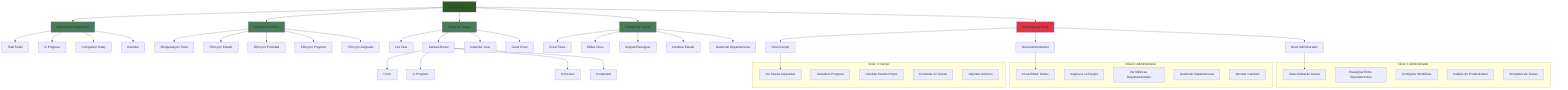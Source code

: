 graph TB
    A[Ventana Tareas] --> B[Métricas de Dashboard]
    A --> C[Sistema de Filtros]
    A --> D[Vistas de Tareas]
    A --> E[Gestión de Tareas]
    A --> F[Acciones por Nivel]
    
    B --> B1[Total Tasks]
    B --> B2[In Progress]
    B --> B3[Completed Today]
    B --> B4[Overdue]
    
    C --> C1[Búsqueda por Texto]
    C --> C2[Filtro por Estado]
    C --> C3[Filtro por Prioridad]
    C --> C4[Filtro por Proyecto]
    C --> C5[Filtro por Asignado]
    
    D --> D1[List View]
    D --> D2[Kanban Board]
    D --> D3[Calendar View]
    D --> D4[Gantt Chart]
    
    D2 --> D21[To Do]
    D2 --> D22[In Progress]
    D2 --> D23[In Review]
    D2 --> D24[Completed]
    
    E --> E1[Crear Tarea]
    E --> E2[Editar Tarea]
    E --> E3[Asignar/Reasignar]
    E --> E4[Cambiar Estado]
    E --> E5[Gestionar Dependencias]
    
    F --> F1[Nivel Campo]
    F --> F2[Nivel Administrativo]
    F --> F3[Nivel Administrador]
    
    %% Nivel Campo
    subgraph "Nivel 1: Campo"
        G1[Ver Tareas Asignadas]
        G2[Actualizar Progreso]
        G3[Cambiar Estado Propio]
        G4[Comentar en Tareas]
        G5[Adjuntar Archivos]
    end
    
    %% Nivel Administrativo
    subgraph "Nivel 2: Administrativo"
        H1[Crear/Editar Tareas]
        H2[Asignar a su Equipo]
        H3[Ver Métricas Departamentales]
        H4[Gestionar Dependencias]
        H5[Aprobar Cambios]
    end
    
    %% Nivel Administrador
    subgraph "Nivel 3: Administrador"
        I1[Vista Global de Tareas]
        I2[Reasignar Entre Departamentos]
        I3[Configurar Workflows]
        I4[Análisis de Productividad]
        I5[Templates de Tareas]
    end
    
    F1 --> G1
    F2 --> H1
    F3 --> I1
    
    style A fill:#2d5a27
    style B fill:#4a7c59
    style C fill:#4a7c59
    style D fill:#4a7c59
    style E fill:#4a7c59
    style F fill:#dc3545